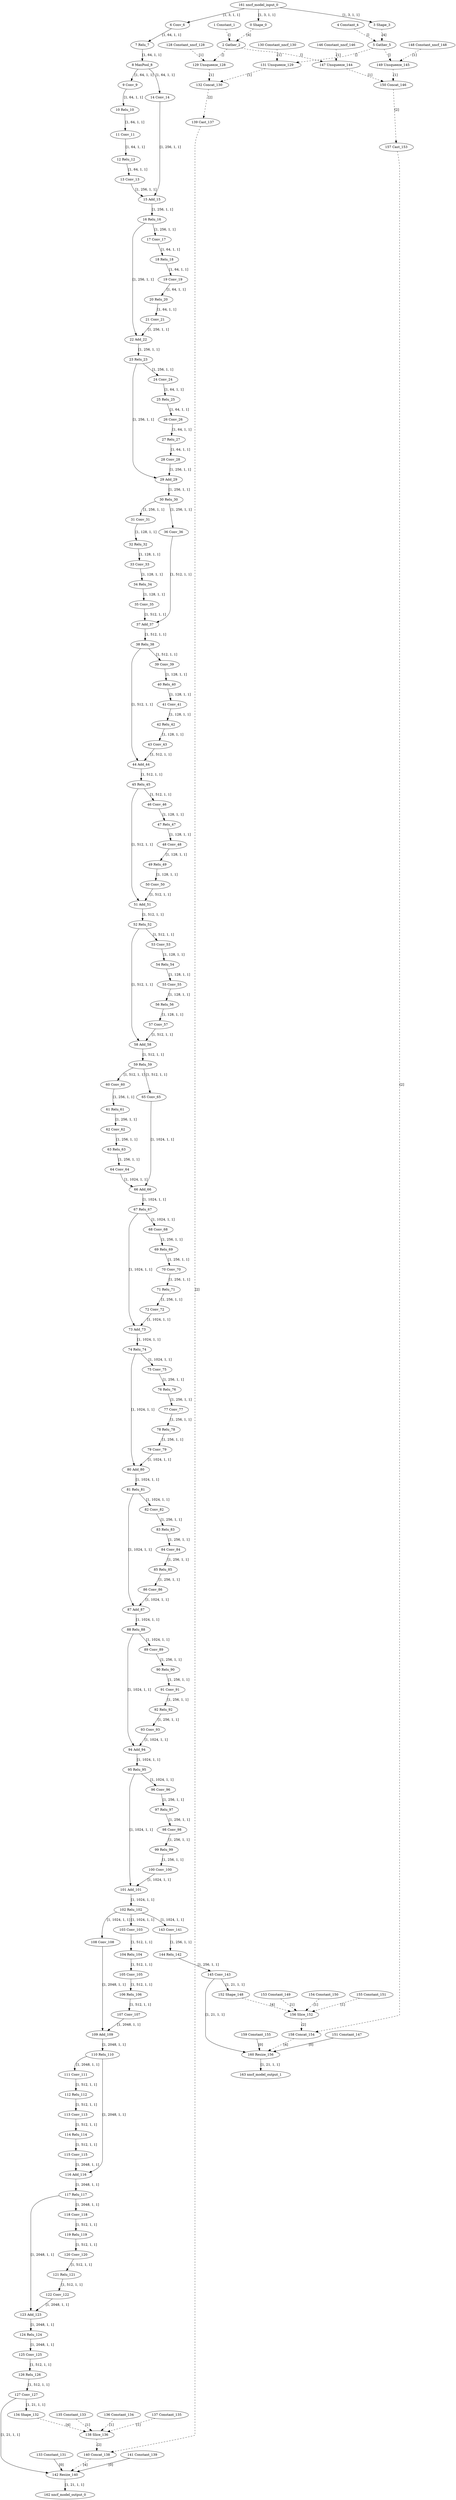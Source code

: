 strict digraph  {
"0 Shape_0" [id=0, type=Shape];
"1 Constant_1" [id=1, type=Constant];
"2 Gather_2" [id=2, type=Gather];
"3 Shape_3" [id=3, type=Shape];
"4 Constant_4" [id=4, type=Constant];
"5 Gather_5" [id=5, type=Gather];
"6 Conv_6" [id=6, type=Conv];
"7 Relu_7" [id=7, type=Relu];
"8 MaxPool_8" [id=8, type=MaxPool];
"9 Conv_9" [id=9, type=Conv];
"10 Relu_10" [id=10, type=Relu];
"11 Conv_11" [id=11, type=Conv];
"12 Relu_12" [id=12, type=Relu];
"13 Conv_13" [id=13, type=Conv];
"14 Conv_14" [id=14, type=Conv];
"15 Add_15" [id=15, type=Add];
"16 Relu_16" [id=16, type=Relu];
"17 Conv_17" [id=17, type=Conv];
"18 Relu_18" [id=18, type=Relu];
"19 Conv_19" [id=19, type=Conv];
"20 Relu_20" [id=20, type=Relu];
"21 Conv_21" [id=21, type=Conv];
"22 Add_22" [id=22, type=Add];
"23 Relu_23" [id=23, type=Relu];
"24 Conv_24" [id=24, type=Conv];
"25 Relu_25" [id=25, type=Relu];
"26 Conv_26" [id=26, type=Conv];
"27 Relu_27" [id=27, type=Relu];
"28 Conv_28" [id=28, type=Conv];
"29 Add_29" [id=29, type=Add];
"30 Relu_30" [id=30, type=Relu];
"31 Conv_31" [id=31, type=Conv];
"32 Relu_32" [id=32, type=Relu];
"33 Conv_33" [id=33, type=Conv];
"34 Relu_34" [id=34, type=Relu];
"35 Conv_35" [id=35, type=Conv];
"36 Conv_36" [id=36, type=Conv];
"37 Add_37" [id=37, type=Add];
"38 Relu_38" [id=38, type=Relu];
"39 Conv_39" [id=39, type=Conv];
"40 Relu_40" [id=40, type=Relu];
"41 Conv_41" [id=41, type=Conv];
"42 Relu_42" [id=42, type=Relu];
"43 Conv_43" [id=43, type=Conv];
"44 Add_44" [id=44, type=Add];
"45 Relu_45" [id=45, type=Relu];
"46 Conv_46" [id=46, type=Conv];
"47 Relu_47" [id=47, type=Relu];
"48 Conv_48" [id=48, type=Conv];
"49 Relu_49" [id=49, type=Relu];
"50 Conv_50" [id=50, type=Conv];
"51 Add_51" [id=51, type=Add];
"52 Relu_52" [id=52, type=Relu];
"53 Conv_53" [id=53, type=Conv];
"54 Relu_54" [id=54, type=Relu];
"55 Conv_55" [id=55, type=Conv];
"56 Relu_56" [id=56, type=Relu];
"57 Conv_57" [id=57, type=Conv];
"58 Add_58" [id=58, type=Add];
"59 Relu_59" [id=59, type=Relu];
"60 Conv_60" [id=60, type=Conv];
"61 Relu_61" [id=61, type=Relu];
"62 Conv_62" [id=62, type=Conv];
"63 Relu_63" [id=63, type=Relu];
"64 Conv_64" [id=64, type=Conv];
"65 Conv_65" [id=65, type=Conv];
"66 Add_66" [id=66, type=Add];
"67 Relu_67" [id=67, type=Relu];
"68 Conv_68" [id=68, type=Conv];
"69 Relu_69" [id=69, type=Relu];
"70 Conv_70" [id=70, type=Conv];
"71 Relu_71" [id=71, type=Relu];
"72 Conv_72" [id=72, type=Conv];
"73 Add_73" [id=73, type=Add];
"74 Relu_74" [id=74, type=Relu];
"75 Conv_75" [id=75, type=Conv];
"76 Relu_76" [id=76, type=Relu];
"77 Conv_77" [id=77, type=Conv];
"78 Relu_78" [id=78, type=Relu];
"79 Conv_79" [id=79, type=Conv];
"80 Add_80" [id=80, type=Add];
"81 Relu_81" [id=81, type=Relu];
"82 Conv_82" [id=82, type=Conv];
"83 Relu_83" [id=83, type=Relu];
"84 Conv_84" [id=84, type=Conv];
"85 Relu_85" [id=85, type=Relu];
"86 Conv_86" [id=86, type=Conv];
"87 Add_87" [id=87, type=Add];
"88 Relu_88" [id=88, type=Relu];
"89 Conv_89" [id=89, type=Conv];
"90 Relu_90" [id=90, type=Relu];
"91 Conv_91" [id=91, type=Conv];
"92 Relu_92" [id=92, type=Relu];
"93 Conv_93" [id=93, type=Conv];
"94 Add_94" [id=94, type=Add];
"95 Relu_95" [id=95, type=Relu];
"96 Conv_96" [id=96, type=Conv];
"97 Relu_97" [id=97, type=Relu];
"98 Conv_98" [id=98, type=Conv];
"99 Relu_99" [id=99, type=Relu];
"100 Conv_100" [id=100, type=Conv];
"101 Add_101" [id=101, type=Add];
"102 Relu_102" [id=102, type=Relu];
"103 Conv_103" [id=103, type=Conv];
"104 Relu_104" [id=104, type=Relu];
"105 Conv_105" [id=105, type=Conv];
"106 Relu_106" [id=106, type=Relu];
"107 Conv_107" [id=107, type=Conv];
"108 Conv_108" [id=108, type=Conv];
"109 Add_109" [id=109, type=Add];
"110 Relu_110" [id=110, type=Relu];
"111 Conv_111" [id=111, type=Conv];
"112 Relu_112" [id=112, type=Relu];
"113 Conv_113" [id=113, type=Conv];
"114 Relu_114" [id=114, type=Relu];
"115 Conv_115" [id=115, type=Conv];
"116 Add_116" [id=116, type=Add];
"117 Relu_117" [id=117, type=Relu];
"118 Conv_118" [id=118, type=Conv];
"119 Relu_119" [id=119, type=Relu];
"120 Conv_120" [id=120, type=Conv];
"121 Relu_121" [id=121, type=Relu];
"122 Conv_122" [id=122, type=Conv];
"123 Add_123" [id=123, type=Add];
"124 Relu_124" [id=124, type=Relu];
"125 Conv_125" [id=125, type=Conv];
"126 Relu_126" [id=126, type=Relu];
"127 Conv_127" [id=127, type=Conv];
"128 Constant_nncf_128" [id=128, type=Constant];
"129 Unsqueeze_128" [id=129, type=Unsqueeze];
"130 Constant_nncf_130" [id=130, type=Constant];
"131 Unsqueeze_129" [id=131, type=Unsqueeze];
"132 Concat_130" [id=132, type=Concat];
"133 Constant_131" [id=133, type=Constant];
"134 Shape_132" [id=134, type=Shape];
"135 Constant_133" [id=135, type=Constant];
"136 Constant_134" [id=136, type=Constant];
"137 Constant_135" [id=137, type=Constant];
"138 Slice_136" [id=138, type=Slice];
"139 Cast_137" [id=139, type=Cast];
"140 Concat_138" [id=140, type=Concat];
"141 Constant_139" [id=141, type=Constant];
"142 Resize_140" [id=142, type=Resize];
"143 Conv_141" [id=143, type=Conv];
"144 Relu_142" [id=144, type=Relu];
"145 Conv_143" [id=145, type=Conv];
"146 Constant_nncf_146" [id=146, type=Constant];
"147 Unsqueeze_144" [id=147, type=Unsqueeze];
"148 Constant_nncf_148" [id=148, type=Constant];
"149 Unsqueeze_145" [id=149, type=Unsqueeze];
"150 Concat_146" [id=150, type=Concat];
"151 Constant_147" [id=151, type=Constant];
"152 Shape_148" [id=152, type=Shape];
"153 Constant_149" [id=153, type=Constant];
"154 Constant_150" [id=154, type=Constant];
"155 Constant_151" [id=155, type=Constant];
"156 Slice_152" [id=156, type=Slice];
"157 Cast_153" [id=157, type=Cast];
"158 Concat_154" [id=158, type=Concat];
"159 Constant_155" [id=159, type=Constant];
"160 Resize_156" [id=160, type=Resize];
"161 nncf_model_input_0" [id=161, type=nncf_model_input];
"162 nncf_model_output_0" [id=162, type=nncf_model_output];
"163 nncf_model_output_1" [id=163, type=nncf_model_output];
"0 Shape_0" -> "2 Gather_2"  [label="[4]", style=dashed];
"1 Constant_1" -> "2 Gather_2"  [label="[]", style=dashed];
"2 Gather_2" -> "129 Unsqueeze_128"  [label="[]", style=dashed];
"2 Gather_2" -> "147 Unsqueeze_144"  [label="[]", style=dashed];
"3 Shape_3" -> "5 Gather_5"  [label="[4]", style=dashed];
"4 Constant_4" -> "5 Gather_5"  [label="[]", style=dashed];
"5 Gather_5" -> "131 Unsqueeze_129"  [label="[]", style=dashed];
"5 Gather_5" -> "149 Unsqueeze_145"  [label="[]", style=dashed];
"6 Conv_6" -> "7 Relu_7"  [label="[1, 64, 1, 1]", style=solid];
"7 Relu_7" -> "8 MaxPool_8"  [label="[1, 64, 1, 1]", style=solid];
"8 MaxPool_8" -> "9 Conv_9"  [label="[1, 64, 1, 1]", style=solid];
"8 MaxPool_8" -> "14 Conv_14"  [label="[1, 64, 1, 1]", style=solid];
"9 Conv_9" -> "10 Relu_10"  [label="[1, 64, 1, 1]", style=solid];
"10 Relu_10" -> "11 Conv_11"  [label="[1, 64, 1, 1]", style=solid];
"11 Conv_11" -> "12 Relu_12"  [label="[1, 64, 1, 1]", style=solid];
"12 Relu_12" -> "13 Conv_13"  [label="[1, 64, 1, 1]", style=solid];
"13 Conv_13" -> "15 Add_15"  [label="[1, 256, 1, 1]", style=solid];
"14 Conv_14" -> "15 Add_15"  [label="[1, 256, 1, 1]", style=solid];
"15 Add_15" -> "16 Relu_16"  [label="[1, 256, 1, 1]", style=solid];
"16 Relu_16" -> "17 Conv_17"  [label="[1, 256, 1, 1]", style=solid];
"16 Relu_16" -> "22 Add_22"  [label="[1, 256, 1, 1]", style=solid];
"17 Conv_17" -> "18 Relu_18"  [label="[1, 64, 1, 1]", style=solid];
"18 Relu_18" -> "19 Conv_19"  [label="[1, 64, 1, 1]", style=solid];
"19 Conv_19" -> "20 Relu_20"  [label="[1, 64, 1, 1]", style=solid];
"20 Relu_20" -> "21 Conv_21"  [label="[1, 64, 1, 1]", style=solid];
"21 Conv_21" -> "22 Add_22"  [label="[1, 256, 1, 1]", style=solid];
"22 Add_22" -> "23 Relu_23"  [label="[1, 256, 1, 1]", style=solid];
"23 Relu_23" -> "24 Conv_24"  [label="[1, 256, 1, 1]", style=solid];
"23 Relu_23" -> "29 Add_29"  [label="[1, 256, 1, 1]", style=solid];
"24 Conv_24" -> "25 Relu_25"  [label="[1, 64, 1, 1]", style=solid];
"25 Relu_25" -> "26 Conv_26"  [label="[1, 64, 1, 1]", style=solid];
"26 Conv_26" -> "27 Relu_27"  [label="[1, 64, 1, 1]", style=solid];
"27 Relu_27" -> "28 Conv_28"  [label="[1, 64, 1, 1]", style=solid];
"28 Conv_28" -> "29 Add_29"  [label="[1, 256, 1, 1]", style=solid];
"29 Add_29" -> "30 Relu_30"  [label="[1, 256, 1, 1]", style=solid];
"30 Relu_30" -> "31 Conv_31"  [label="[1, 256, 1, 1]", style=solid];
"30 Relu_30" -> "36 Conv_36"  [label="[1, 256, 1, 1]", style=solid];
"31 Conv_31" -> "32 Relu_32"  [label="[1, 128, 1, 1]", style=solid];
"32 Relu_32" -> "33 Conv_33"  [label="[1, 128, 1, 1]", style=solid];
"33 Conv_33" -> "34 Relu_34"  [label="[1, 128, 1, 1]", style=solid];
"34 Relu_34" -> "35 Conv_35"  [label="[1, 128, 1, 1]", style=solid];
"35 Conv_35" -> "37 Add_37"  [label="[1, 512, 1, 1]", style=solid];
"36 Conv_36" -> "37 Add_37"  [label="[1, 512, 1, 1]", style=solid];
"37 Add_37" -> "38 Relu_38"  [label="[1, 512, 1, 1]", style=solid];
"38 Relu_38" -> "39 Conv_39"  [label="[1, 512, 1, 1]", style=solid];
"38 Relu_38" -> "44 Add_44"  [label="[1, 512, 1, 1]", style=solid];
"39 Conv_39" -> "40 Relu_40"  [label="[1, 128, 1, 1]", style=solid];
"40 Relu_40" -> "41 Conv_41"  [label="[1, 128, 1, 1]", style=solid];
"41 Conv_41" -> "42 Relu_42"  [label="[1, 128, 1, 1]", style=solid];
"42 Relu_42" -> "43 Conv_43"  [label="[1, 128, 1, 1]", style=solid];
"43 Conv_43" -> "44 Add_44"  [label="[1, 512, 1, 1]", style=solid];
"44 Add_44" -> "45 Relu_45"  [label="[1, 512, 1, 1]", style=solid];
"45 Relu_45" -> "46 Conv_46"  [label="[1, 512, 1, 1]", style=solid];
"45 Relu_45" -> "51 Add_51"  [label="[1, 512, 1, 1]", style=solid];
"46 Conv_46" -> "47 Relu_47"  [label="[1, 128, 1, 1]", style=solid];
"47 Relu_47" -> "48 Conv_48"  [label="[1, 128, 1, 1]", style=solid];
"48 Conv_48" -> "49 Relu_49"  [label="[1, 128, 1, 1]", style=solid];
"49 Relu_49" -> "50 Conv_50"  [label="[1, 128, 1, 1]", style=solid];
"50 Conv_50" -> "51 Add_51"  [label="[1, 512, 1, 1]", style=solid];
"51 Add_51" -> "52 Relu_52"  [label="[1, 512, 1, 1]", style=solid];
"52 Relu_52" -> "53 Conv_53"  [label="[1, 512, 1, 1]", style=solid];
"52 Relu_52" -> "58 Add_58"  [label="[1, 512, 1, 1]", style=solid];
"53 Conv_53" -> "54 Relu_54"  [label="[1, 128, 1, 1]", style=solid];
"54 Relu_54" -> "55 Conv_55"  [label="[1, 128, 1, 1]", style=solid];
"55 Conv_55" -> "56 Relu_56"  [label="[1, 128, 1, 1]", style=solid];
"56 Relu_56" -> "57 Conv_57"  [label="[1, 128, 1, 1]", style=solid];
"57 Conv_57" -> "58 Add_58"  [label="[1, 512, 1, 1]", style=solid];
"58 Add_58" -> "59 Relu_59"  [label="[1, 512, 1, 1]", style=solid];
"59 Relu_59" -> "60 Conv_60"  [label="[1, 512, 1, 1]", style=solid];
"59 Relu_59" -> "65 Conv_65"  [label="[1, 512, 1, 1]", style=solid];
"60 Conv_60" -> "61 Relu_61"  [label="[1, 256, 1, 1]", style=solid];
"61 Relu_61" -> "62 Conv_62"  [label="[1, 256, 1, 1]", style=solid];
"62 Conv_62" -> "63 Relu_63"  [label="[1, 256, 1, 1]", style=solid];
"63 Relu_63" -> "64 Conv_64"  [label="[1, 256, 1, 1]", style=solid];
"64 Conv_64" -> "66 Add_66"  [label="[1, 1024, 1, 1]", style=solid];
"65 Conv_65" -> "66 Add_66"  [label="[1, 1024, 1, 1]", style=solid];
"66 Add_66" -> "67 Relu_67"  [label="[1, 1024, 1, 1]", style=solid];
"67 Relu_67" -> "68 Conv_68"  [label="[1, 1024, 1, 1]", style=solid];
"67 Relu_67" -> "73 Add_73"  [label="[1, 1024, 1, 1]", style=solid];
"68 Conv_68" -> "69 Relu_69"  [label="[1, 256, 1, 1]", style=solid];
"69 Relu_69" -> "70 Conv_70"  [label="[1, 256, 1, 1]", style=solid];
"70 Conv_70" -> "71 Relu_71"  [label="[1, 256, 1, 1]", style=solid];
"71 Relu_71" -> "72 Conv_72"  [label="[1, 256, 1, 1]", style=solid];
"72 Conv_72" -> "73 Add_73"  [label="[1, 1024, 1, 1]", style=solid];
"73 Add_73" -> "74 Relu_74"  [label="[1, 1024, 1, 1]", style=solid];
"74 Relu_74" -> "75 Conv_75"  [label="[1, 1024, 1, 1]", style=solid];
"74 Relu_74" -> "80 Add_80"  [label="[1, 1024, 1, 1]", style=solid];
"75 Conv_75" -> "76 Relu_76"  [label="[1, 256, 1, 1]", style=solid];
"76 Relu_76" -> "77 Conv_77"  [label="[1, 256, 1, 1]", style=solid];
"77 Conv_77" -> "78 Relu_78"  [label="[1, 256, 1, 1]", style=solid];
"78 Relu_78" -> "79 Conv_79"  [label="[1, 256, 1, 1]", style=solid];
"79 Conv_79" -> "80 Add_80"  [label="[1, 1024, 1, 1]", style=solid];
"80 Add_80" -> "81 Relu_81"  [label="[1, 1024, 1, 1]", style=solid];
"81 Relu_81" -> "82 Conv_82"  [label="[1, 1024, 1, 1]", style=solid];
"81 Relu_81" -> "87 Add_87"  [label="[1, 1024, 1, 1]", style=solid];
"82 Conv_82" -> "83 Relu_83"  [label="[1, 256, 1, 1]", style=solid];
"83 Relu_83" -> "84 Conv_84"  [label="[1, 256, 1, 1]", style=solid];
"84 Conv_84" -> "85 Relu_85"  [label="[1, 256, 1, 1]", style=solid];
"85 Relu_85" -> "86 Conv_86"  [label="[1, 256, 1, 1]", style=solid];
"86 Conv_86" -> "87 Add_87"  [label="[1, 1024, 1, 1]", style=solid];
"87 Add_87" -> "88 Relu_88"  [label="[1, 1024, 1, 1]", style=solid];
"88 Relu_88" -> "89 Conv_89"  [label="[1, 1024, 1, 1]", style=solid];
"88 Relu_88" -> "94 Add_94"  [label="[1, 1024, 1, 1]", style=solid];
"89 Conv_89" -> "90 Relu_90"  [label="[1, 256, 1, 1]", style=solid];
"90 Relu_90" -> "91 Conv_91"  [label="[1, 256, 1, 1]", style=solid];
"91 Conv_91" -> "92 Relu_92"  [label="[1, 256, 1, 1]", style=solid];
"92 Relu_92" -> "93 Conv_93"  [label="[1, 256, 1, 1]", style=solid];
"93 Conv_93" -> "94 Add_94"  [label="[1, 1024, 1, 1]", style=solid];
"94 Add_94" -> "95 Relu_95"  [label="[1, 1024, 1, 1]", style=solid];
"95 Relu_95" -> "96 Conv_96"  [label="[1, 1024, 1, 1]", style=solid];
"95 Relu_95" -> "101 Add_101"  [label="[1, 1024, 1, 1]", style=solid];
"96 Conv_96" -> "97 Relu_97"  [label="[1, 256, 1, 1]", style=solid];
"97 Relu_97" -> "98 Conv_98"  [label="[1, 256, 1, 1]", style=solid];
"98 Conv_98" -> "99 Relu_99"  [label="[1, 256, 1, 1]", style=solid];
"99 Relu_99" -> "100 Conv_100"  [label="[1, 256, 1, 1]", style=solid];
"100 Conv_100" -> "101 Add_101"  [label="[1, 1024, 1, 1]", style=solid];
"101 Add_101" -> "102 Relu_102"  [label="[1, 1024, 1, 1]", style=solid];
"102 Relu_102" -> "103 Conv_103"  [label="[1, 1024, 1, 1]", style=solid];
"102 Relu_102" -> "108 Conv_108"  [label="[1, 1024, 1, 1]", style=solid];
"102 Relu_102" -> "143 Conv_141"  [label="[1, 1024, 1, 1]", style=solid];
"103 Conv_103" -> "104 Relu_104"  [label="[1, 512, 1, 1]", style=solid];
"104 Relu_104" -> "105 Conv_105"  [label="[1, 512, 1, 1]", style=solid];
"105 Conv_105" -> "106 Relu_106"  [label="[1, 512, 1, 1]", style=solid];
"106 Relu_106" -> "107 Conv_107"  [label="[1, 512, 1, 1]", style=solid];
"107 Conv_107" -> "109 Add_109"  [label="[1, 2048, 1, 1]", style=solid];
"108 Conv_108" -> "109 Add_109"  [label="[1, 2048, 1, 1]", style=solid];
"109 Add_109" -> "110 Relu_110"  [label="[1, 2048, 1, 1]", style=solid];
"110 Relu_110" -> "111 Conv_111"  [label="[1, 2048, 1, 1]", style=solid];
"110 Relu_110" -> "116 Add_116"  [label="[1, 2048, 1, 1]", style=solid];
"111 Conv_111" -> "112 Relu_112"  [label="[1, 512, 1, 1]", style=solid];
"112 Relu_112" -> "113 Conv_113"  [label="[1, 512, 1, 1]", style=solid];
"113 Conv_113" -> "114 Relu_114"  [label="[1, 512, 1, 1]", style=solid];
"114 Relu_114" -> "115 Conv_115"  [label="[1, 512, 1, 1]", style=solid];
"115 Conv_115" -> "116 Add_116"  [label="[1, 2048, 1, 1]", style=solid];
"116 Add_116" -> "117 Relu_117"  [label="[1, 2048, 1, 1]", style=solid];
"117 Relu_117" -> "118 Conv_118"  [label="[1, 2048, 1, 1]", style=solid];
"117 Relu_117" -> "123 Add_123"  [label="[1, 2048, 1, 1]", style=solid];
"118 Conv_118" -> "119 Relu_119"  [label="[1, 512, 1, 1]", style=solid];
"119 Relu_119" -> "120 Conv_120"  [label="[1, 512, 1, 1]", style=solid];
"120 Conv_120" -> "121 Relu_121"  [label="[1, 512, 1, 1]", style=solid];
"121 Relu_121" -> "122 Conv_122"  [label="[1, 512, 1, 1]", style=solid];
"122 Conv_122" -> "123 Add_123"  [label="[1, 2048, 1, 1]", style=solid];
"123 Add_123" -> "124 Relu_124"  [label="[1, 2048, 1, 1]", style=solid];
"124 Relu_124" -> "125 Conv_125"  [label="[1, 2048, 1, 1]", style=solid];
"125 Conv_125" -> "126 Relu_126"  [label="[1, 512, 1, 1]", style=solid];
"126 Relu_126" -> "127 Conv_127"  [label="[1, 512, 1, 1]", style=solid];
"127 Conv_127" -> "134 Shape_132"  [label="[1, 21, 1, 1]", style=solid];
"127 Conv_127" -> "142 Resize_140"  [label="[1, 21, 1, 1]", style=solid];
"128 Constant_nncf_128" -> "129 Unsqueeze_128"  [label="[1]", style=dashed];
"129 Unsqueeze_128" -> "132 Concat_130"  [label="[1]", style=dashed];
"130 Constant_nncf_130" -> "131 Unsqueeze_129"  [label="[1]", style=dashed];
"131 Unsqueeze_129" -> "132 Concat_130"  [label="[1]", style=dashed];
"132 Concat_130" -> "139 Cast_137"  [label="[2]", style=dashed];
"133 Constant_131" -> "142 Resize_140"  [label="[0]", style=solid];
"134 Shape_132" -> "138 Slice_136"  [label="[4]", style=dashed];
"135 Constant_133" -> "138 Slice_136"  [label="[1]", style=dashed];
"136 Constant_134" -> "138 Slice_136"  [label="[1]", style=dashed];
"137 Constant_135" -> "138 Slice_136"  [label="[1]", style=dashed];
"138 Slice_136" -> "140 Concat_138"  [label="[2]", style=dashed];
"139 Cast_137" -> "140 Concat_138"  [label="[2]", style=dashed];
"140 Concat_138" -> "142 Resize_140"  [label="[4]", style=dashed];
"141 Constant_139" -> "142 Resize_140"  [label="[0]", style=solid];
"142 Resize_140" -> "162 nncf_model_output_0"  [label="[1, 21, 1, 1]", style=solid];
"143 Conv_141" -> "144 Relu_142"  [label="[1, 256, 1, 1]", style=solid];
"144 Relu_142" -> "145 Conv_143"  [label="[1, 256, 1, 1]", style=solid];
"145 Conv_143" -> "152 Shape_148"  [label="[1, 21, 1, 1]", style=solid];
"145 Conv_143" -> "160 Resize_156"  [label="[1, 21, 1, 1]", style=solid];
"146 Constant_nncf_146" -> "147 Unsqueeze_144"  [label="[1]", style=dashed];
"147 Unsqueeze_144" -> "150 Concat_146"  [label="[1]", style=dashed];
"148 Constant_nncf_148" -> "149 Unsqueeze_145"  [label="[1]", style=dashed];
"149 Unsqueeze_145" -> "150 Concat_146"  [label="[1]", style=dashed];
"150 Concat_146" -> "157 Cast_153"  [label="[2]", style=dashed];
"151 Constant_147" -> "160 Resize_156"  [label="[0]", style=solid];
"152 Shape_148" -> "156 Slice_152"  [label="[4]", style=dashed];
"153 Constant_149" -> "156 Slice_152"  [label="[1]", style=dashed];
"154 Constant_150" -> "156 Slice_152"  [label="[1]", style=dashed];
"155 Constant_151" -> "156 Slice_152"  [label="[1]", style=dashed];
"156 Slice_152" -> "158 Concat_154"  [label="[2]", style=dashed];
"157 Cast_153" -> "158 Concat_154"  [label="[2]", style=dashed];
"158 Concat_154" -> "160 Resize_156"  [label="[4]", style=dashed];
"159 Constant_155" -> "160 Resize_156"  [label="[0]", style=solid];
"160 Resize_156" -> "163 nncf_model_output_1"  [label="[1, 21, 1, 1]", style=solid];
"161 nncf_model_input_0" -> "0 Shape_0"  [label="[1, 3, 1, 1]", style=solid];
"161 nncf_model_input_0" -> "3 Shape_3"  [label="[1, 3, 1, 1]", style=solid];
"161 nncf_model_input_0" -> "6 Conv_6"  [label="[1, 3, 1, 1]", style=solid];
}
